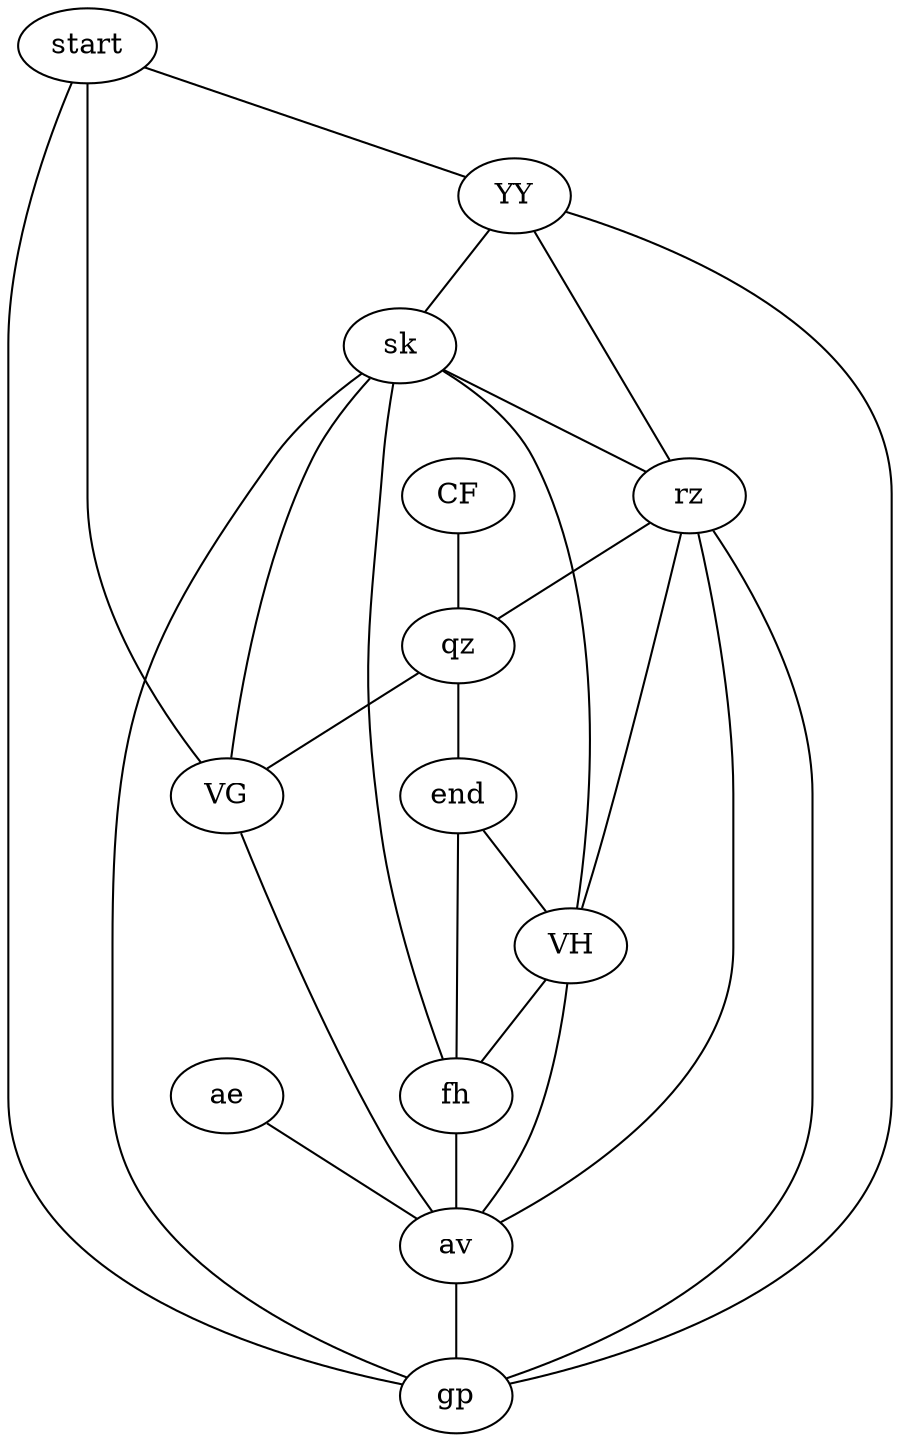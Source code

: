 graph G {
  start -- YY;
  av -- rz;
  rz -- VH;
  fh -- av;
  end -- fh;
  sk -- gp;
  ae -- av;
  YY -- gp;
  end -- VH;
  CF -- qz;
  qz -- end;
  qz -- VG;
  start -- gp;
  VG -- sk;
  rz -- YY;
  VH -- sk;
  rz -- gp;
  VH -- av;
  VH -- fh;
  sk -- rz;
  YY -- sk;
  av -- gp;
  rz -- qz;
  VG -- start;
  sk -- fh;
  VG -- av;
}
